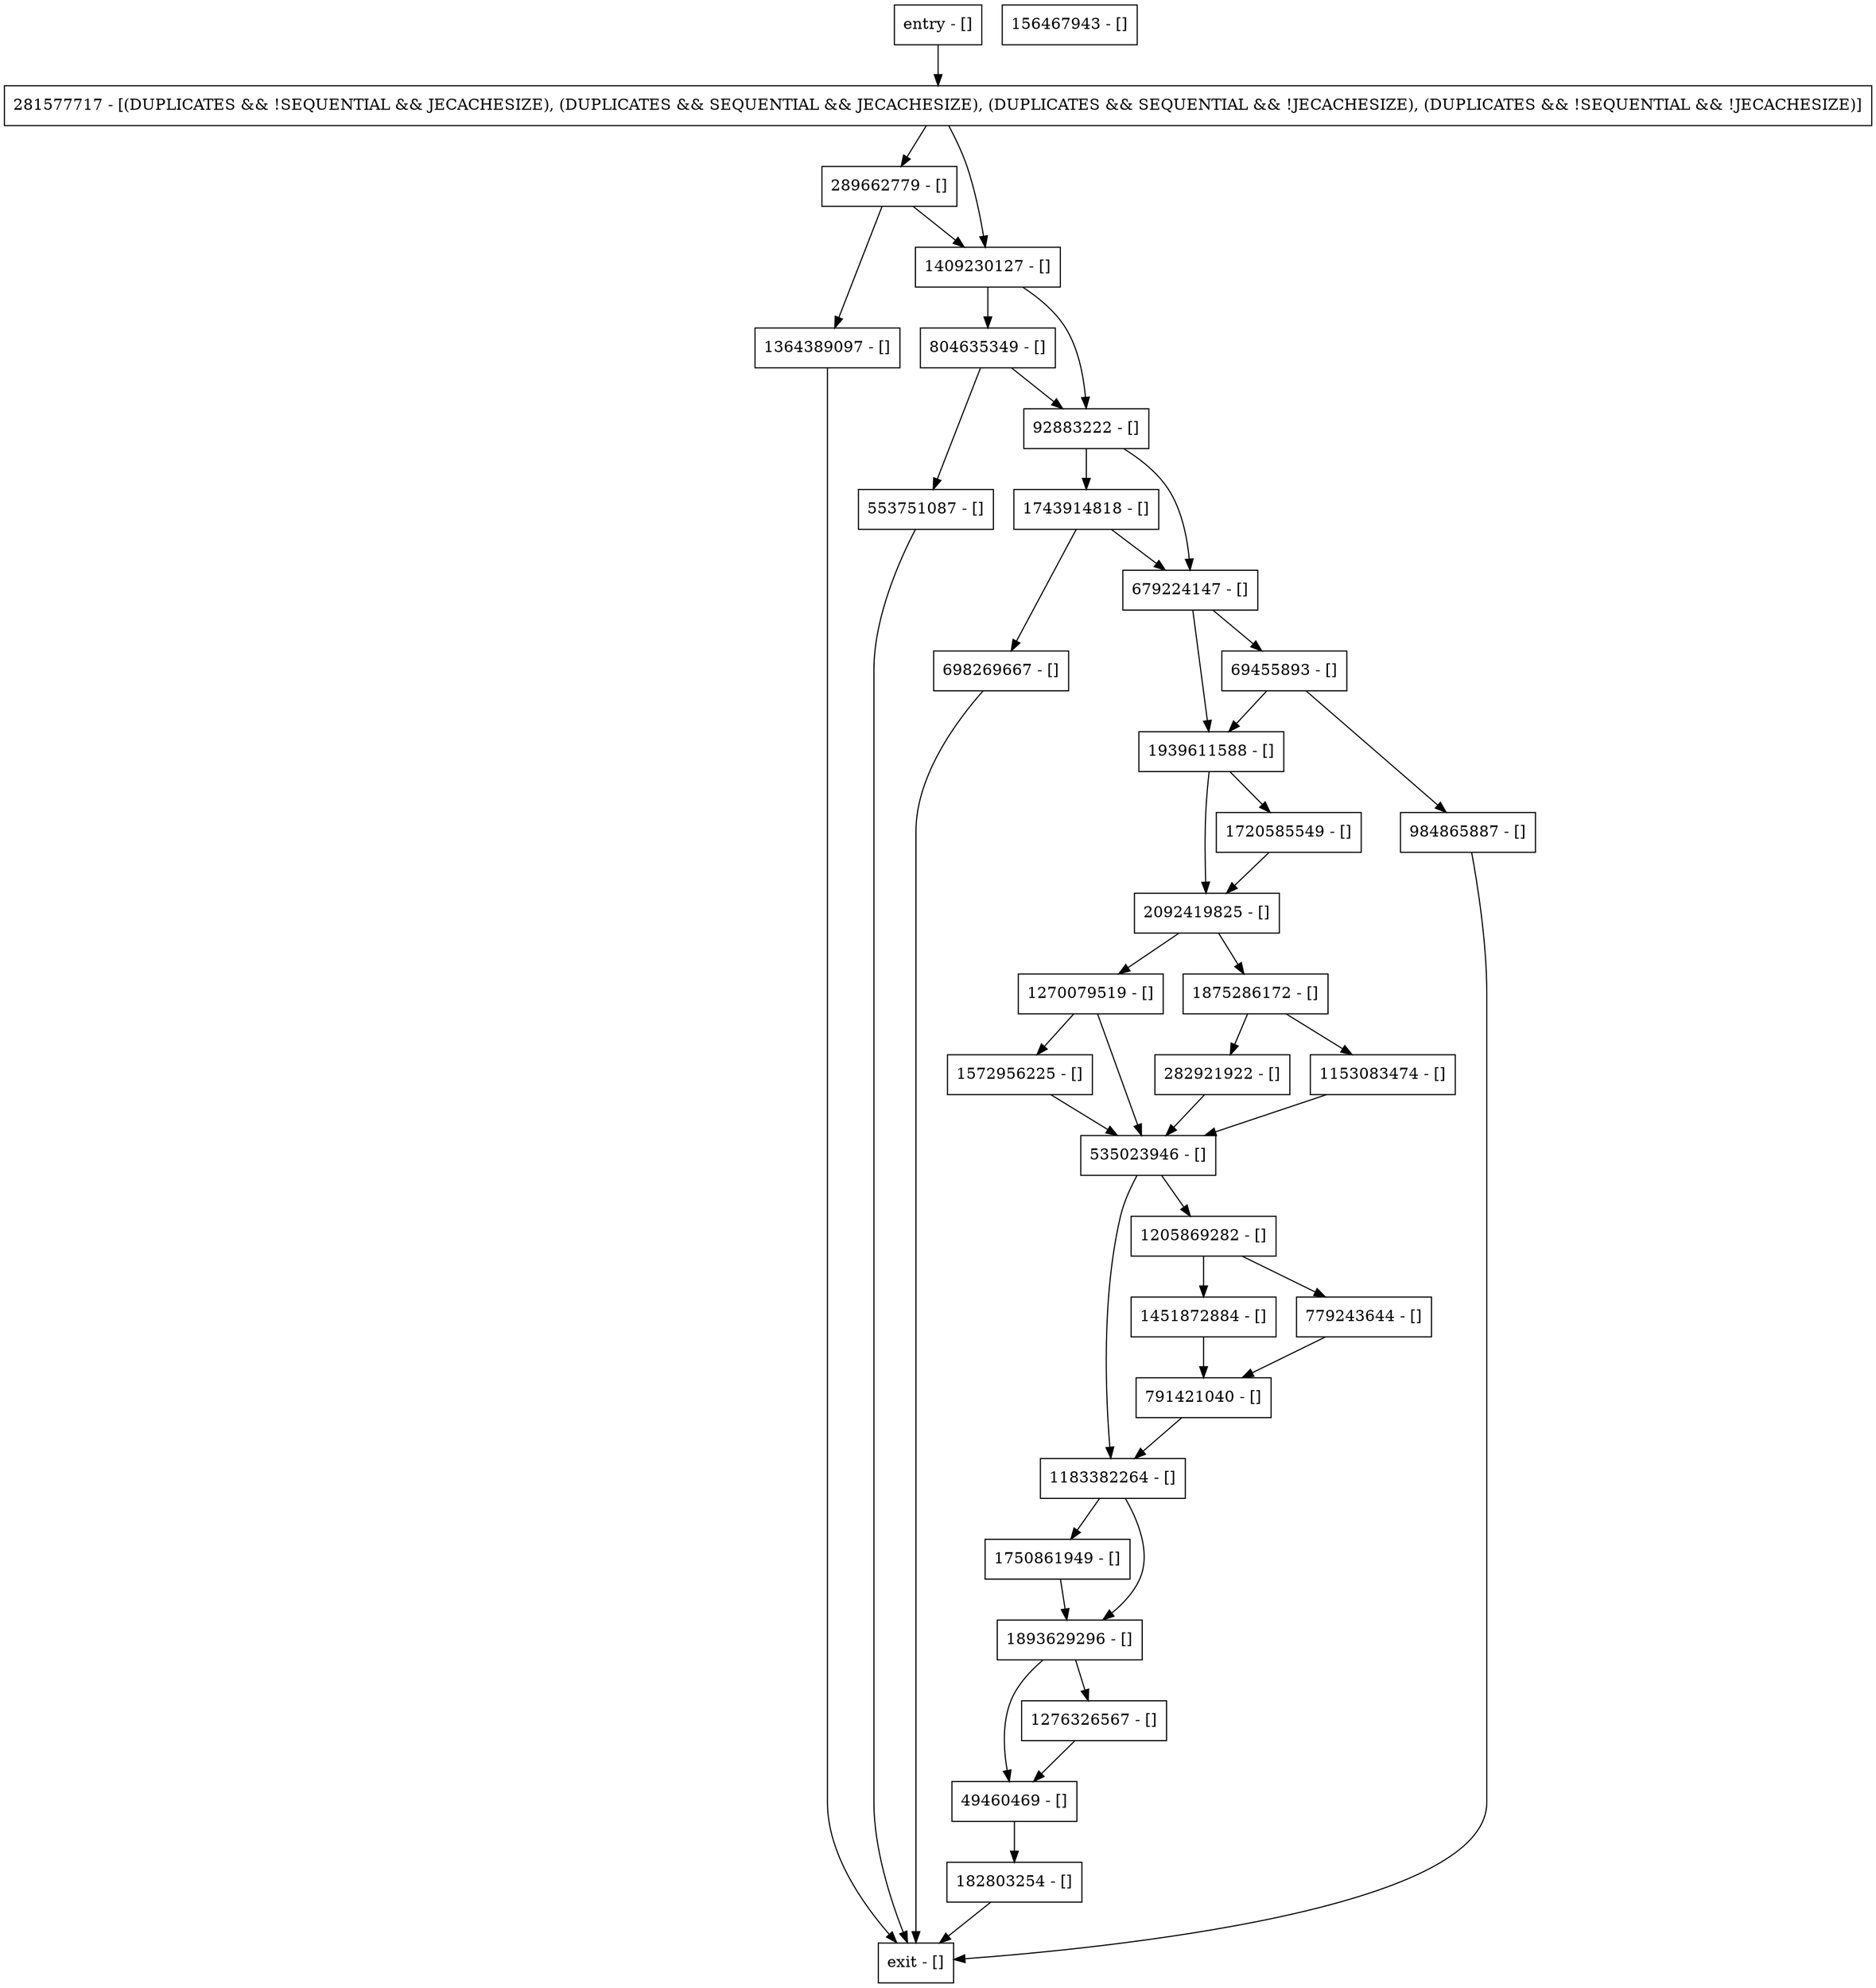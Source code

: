 digraph putNoNotify {
node [shape=record];
1572956225 [label="1572956225 - []"];
289662779 [label="289662779 - []"];
69455893 [label="69455893 - []"];
1743914818 [label="1743914818 - []"];
1183382264 [label="1183382264 - []"];
1205869282 [label="1205869282 - []"];
49460469 [label="49460469 - []"];
1270079519 [label="1270079519 - []"];
1750861949 [label="1750861949 - []"];
553751087 [label="553751087 - []"];
281577717 [label="281577717 - [(DUPLICATES && !SEQUENTIAL && JECACHESIZE), (DUPLICATES && SEQUENTIAL && JECACHESIZE), (DUPLICATES && SEQUENTIAL && !JECACHESIZE), (DUPLICATES && !SEQUENTIAL && !JECACHESIZE)]"];
1364389097 [label="1364389097 - []"];
1451872884 [label="1451872884 - []"];
791421040 [label="791421040 - []"];
1409230127 [label="1409230127 - []"];
804635349 [label="804635349 - []"];
282921922 [label="282921922 - []"];
779243644 [label="779243644 - []"];
1276326567 [label="1276326567 - []"];
698269667 [label="698269667 - []"];
156467943 [label="156467943 - []"];
679224147 [label="679224147 - []"];
2092419825 [label="2092419825 - []"];
1720585549 [label="1720585549 - []"];
92883222 [label="92883222 - []"];
entry [label="entry - []"];
exit [label="exit - []"];
1875286172 [label="1875286172 - []"];
535023946 [label="535023946 - []"];
1939611588 [label="1939611588 - []"];
984865887 [label="984865887 - []"];
1893629296 [label="1893629296 - []"];
1153083474 [label="1153083474 - []"];
182803254 [label="182803254 - []"];
entry;
exit;
1572956225 -> 535023946;
289662779 -> 1364389097;
289662779 -> 1409230127;
69455893 -> 1939611588;
69455893 -> 984865887;
1743914818 -> 698269667;
1743914818 -> 679224147;
1183382264 -> 1750861949;
1183382264 -> 1893629296;
1205869282 -> 779243644;
1205869282 -> 1451872884;
49460469 -> 182803254;
1270079519 -> 1572956225;
1270079519 -> 535023946;
1750861949 -> 1893629296;
553751087 -> exit;
281577717 -> 289662779;
281577717 -> 1409230127;
1364389097 -> exit;
1451872884 -> 791421040;
791421040 -> 1183382264;
1409230127 -> 804635349;
1409230127 -> 92883222;
804635349 -> 553751087;
804635349 -> 92883222;
282921922 -> 535023946;
779243644 -> 791421040;
1276326567 -> 49460469;
698269667 -> exit;
679224147 -> 69455893;
679224147 -> 1939611588;
2092419825 -> 1875286172;
2092419825 -> 1270079519;
1720585549 -> 2092419825;
92883222 -> 1743914818;
92883222 -> 679224147;
entry -> 281577717;
1875286172 -> 1153083474;
1875286172 -> 282921922;
535023946 -> 1183382264;
535023946 -> 1205869282;
1939611588 -> 2092419825;
1939611588 -> 1720585549;
984865887 -> exit;
1893629296 -> 1276326567;
1893629296 -> 49460469;
1153083474 -> 535023946;
182803254 -> exit;
}
